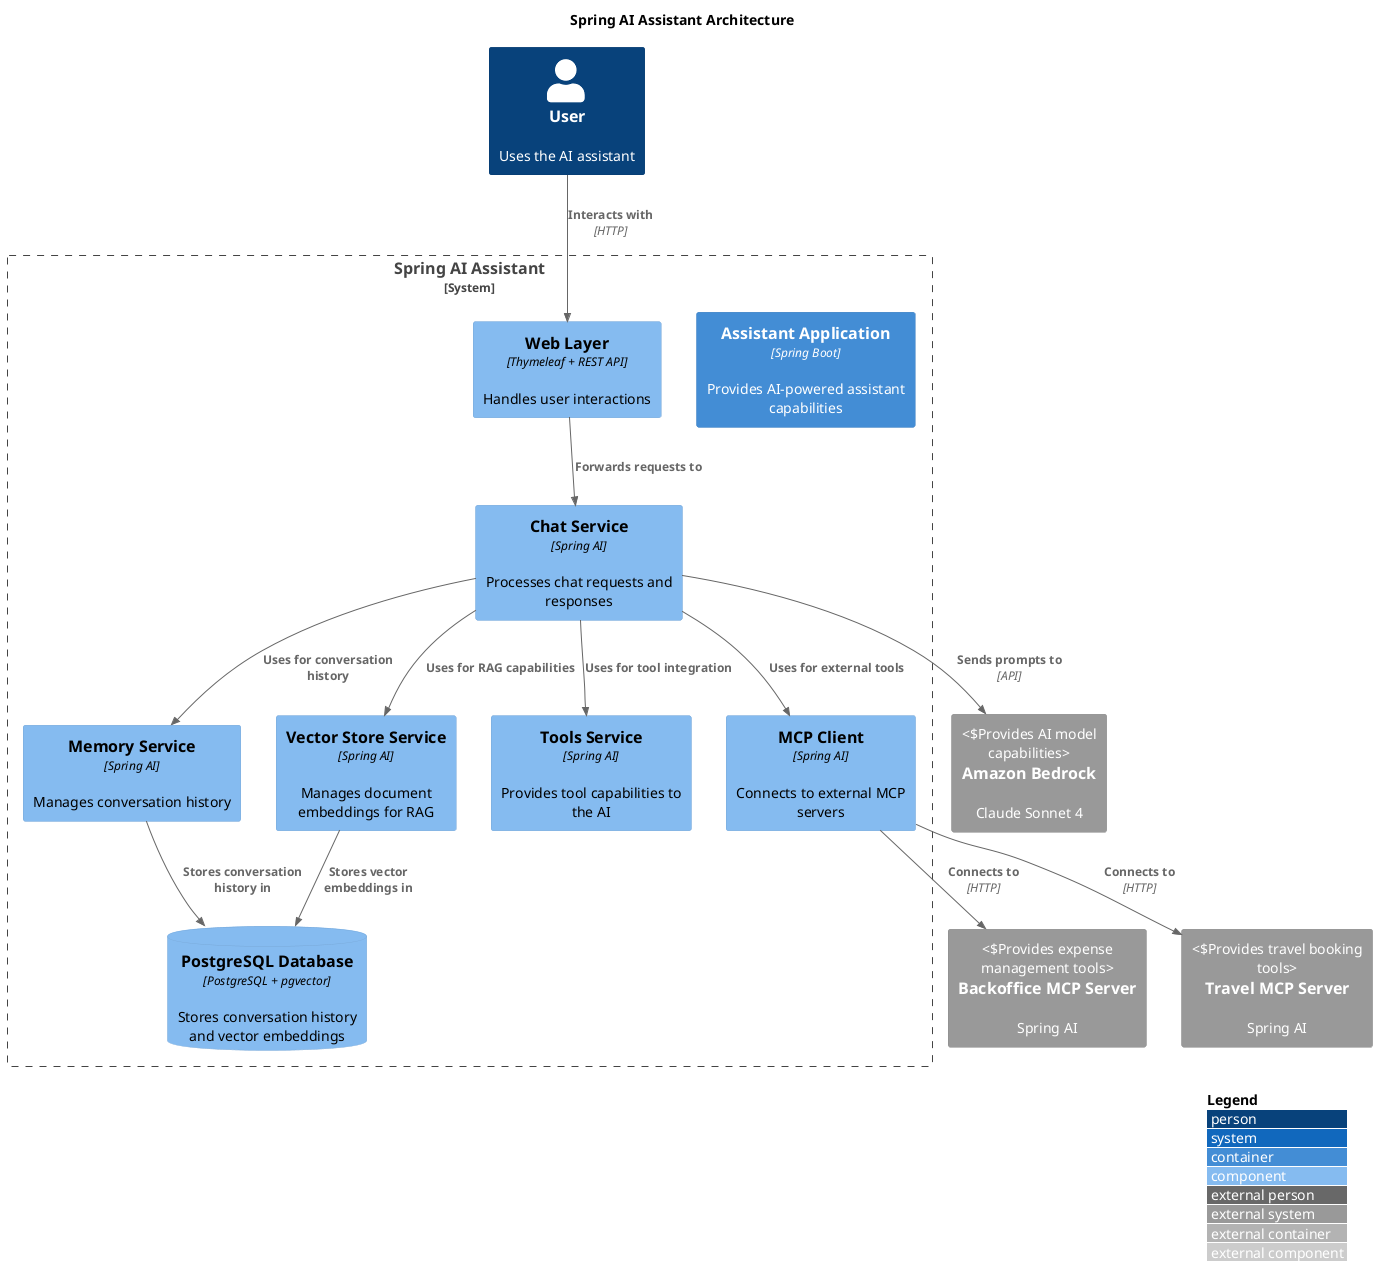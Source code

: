 @startuml
!include <C4/C4_Component>

LAYOUT_WITH_LEGEND()

title Spring AI Assistant Architecture

Person(user, "User", "Uses the AI assistant")

System_Boundary(assistant_system, "Spring AI Assistant") {
    Container(assistant_app, "Assistant Application", "Spring Boot", "Provides AI-powered assistant capabilities")

    Component(web_layer, "Web Layer", "Thymeleaf + REST API", "Handles user interactions")
    Component(chat_service, "Chat Service", "Spring AI", "Processes chat requests and responses")
    Component(memory_service, "Memory Service", "Spring AI", "Manages conversation history")
    Component(vector_store, "Vector Store Service", "Spring AI", "Manages document embeddings for RAG")
    Component(tools_service, "Tools Service", "Spring AI", "Provides tool capabilities to the AI")
    Component(mcp_client, "MCP Client", "Spring AI", "Connects to external MCP servers")

    ComponentDb(postgres_db, "PostgreSQL Database", "PostgreSQL + pgvector", "Stores conversation history and vector embeddings")
}

System_Ext(bedrock, "Amazon Bedrock", "Claude Sonnet 4", "Provides AI model capabilities")
System_Ext(backoffice, "Backoffice MCP Server", "Spring AI", "Provides expense management tools")
System_Ext(travel, "Travel MCP Server", "Spring AI", "Provides travel booking tools")

Rel(user, web_layer, "Interacts with", "HTTP")
Rel(web_layer, chat_service, "Forwards requests to")
Rel(chat_service, memory_service, "Uses for conversation history")
Rel(chat_service, vector_store, "Uses for RAG capabilities")
Rel(chat_service, tools_service, "Uses for tool integration")
Rel(chat_service, mcp_client, "Uses for external tools")
Rel(memory_service, postgres_db, "Stores conversation history in")
Rel(vector_store, postgres_db, "Stores vector embeddings in")
Rel(chat_service, bedrock, "Sends prompts to", "API")
Rel(mcp_client, backoffice, "Connects to", "HTTP")
Rel(mcp_client, travel, "Connects to", "HTTP")

@enduml
